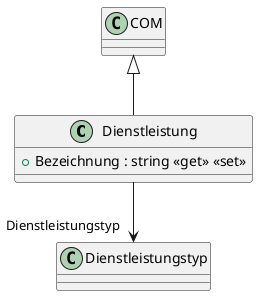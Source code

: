 @startuml
class Dienstleistung {
    + Bezeichnung : string <<get>> <<set>>
}
COM <|-- Dienstleistung
Dienstleistung --> "Dienstleistungstyp" Dienstleistungstyp
@enduml
